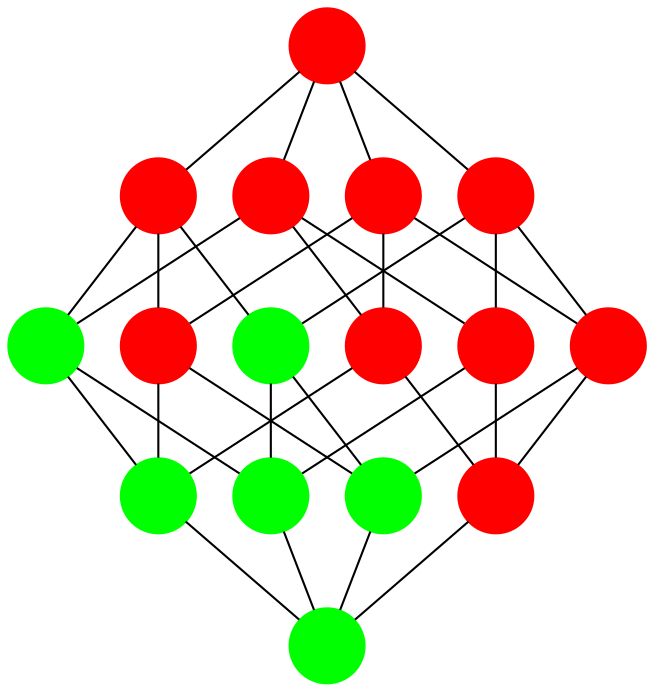 digraph{
rankdir=BT
node[shape=circle,style=filled,label=""]
edge[dir=none]
0[color="#FF0000"]
1[color="#FF0000"]
2[color="#FF0000"]
3[color="#00FF00"]
4[color="#FF0000"]
5[color="#FF0000"]
6[color="#FF0000"]
7[color="#00FF00"]
8[color="#FF0000"]
9[color="#00FF00"]
10[color="#FF0000"]
11[color="#00FF00"]
12[color="#FF0000"]
13[color="#00FF00"]
14[color="#FF0000"]
15[color="#00FF00"]
1->0
2->0
4->0
8->0
3->1
5->1
9->1
3->2
6->2
10->2
7->3
11->3
5->4
6->4
12->4
7->5
13->5
7->6
14->6
15->7
9->8
10->8
12->8
11->9
13->9
11->10
14->10
15->11
13->12
14->12
15->13
15->14
}